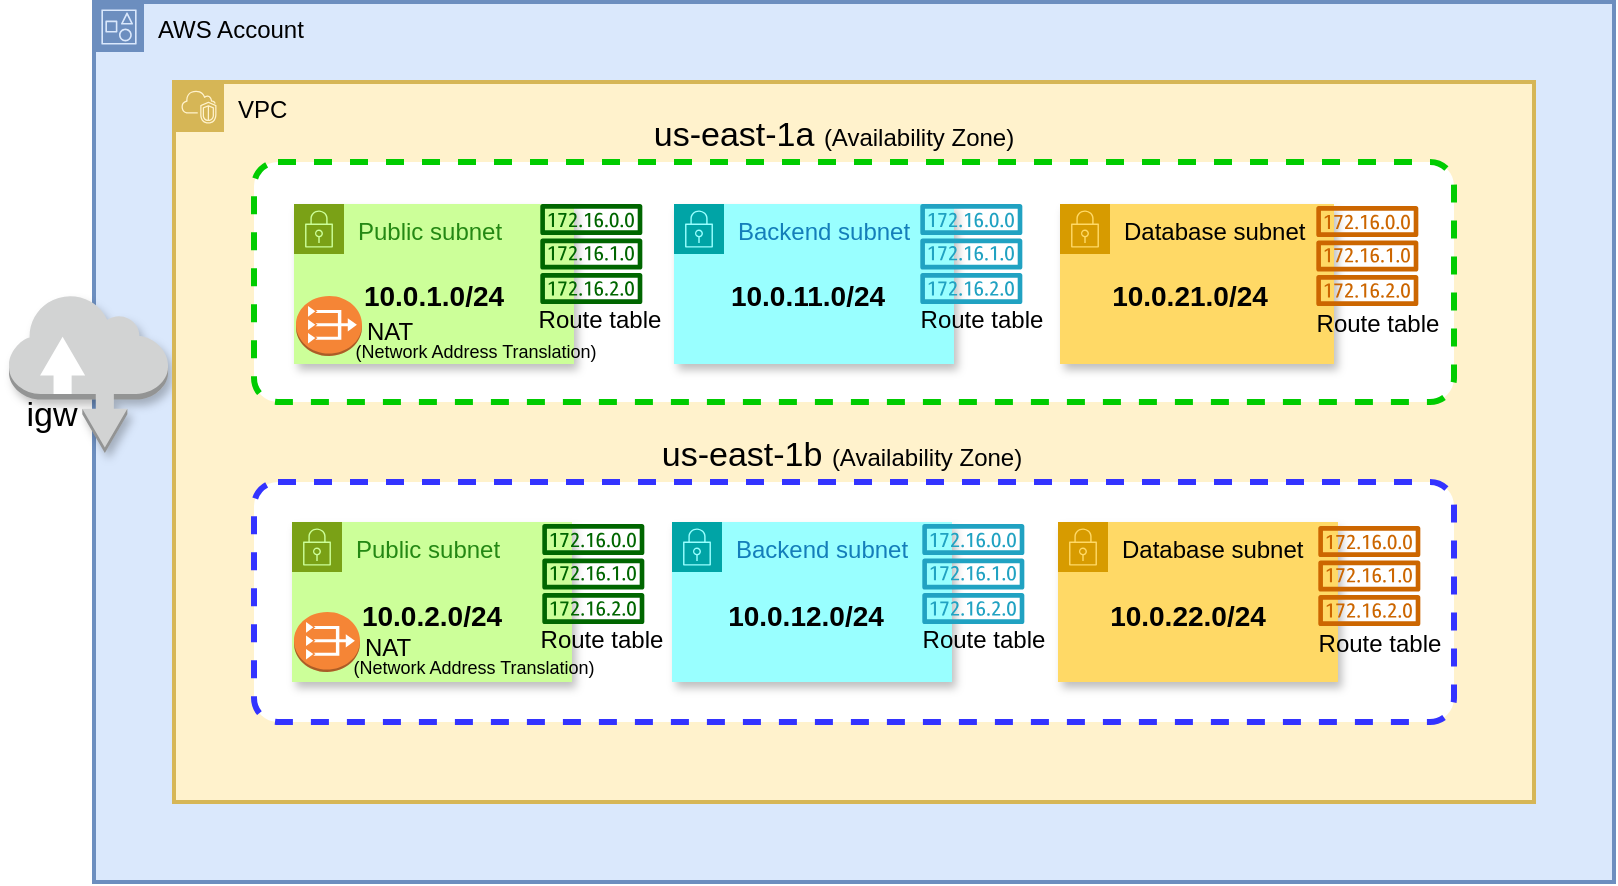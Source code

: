 <mxfile version="24.7.16">
  <diagram name="Page-1" id="ZnKDM2bqX98yLxWprDga">
    <mxGraphModel dx="1730" dy="468" grid="1" gridSize="10" guides="1" tooltips="1" connect="1" arrows="1" fold="1" page="1" pageScale="1" pageWidth="850" pageHeight="1100" math="0" shadow="0">
      <root>
        <mxCell id="0" />
        <mxCell id="1" parent="0" />
        <mxCell id="REgqDeqwUIbu9Z4DgF6a-1" value="AWS Account" style="points=[[0,0],[0.25,0],[0.5,0],[0.75,0],[1,0],[1,0.25],[1,0.5],[1,0.75],[1,1],[0.75,1],[0.5,1],[0.25,1],[0,1],[0,0.75],[0,0.5],[0,0.25]];outlineConnect=0;html=1;whiteSpace=wrap;fontSize=12;fontStyle=0;container=1;pointerEvents=0;collapsible=0;recursiveResize=0;shape=mxgraph.aws4.group;grIcon=mxgraph.aws4.group_account;verticalAlign=top;align=left;spacingLeft=30;dashed=0;strokeWidth=2;fillColor=#dae8fc;strokeColor=#6c8ebf;" vertex="1" parent="1">
          <mxGeometry x="40" y="39" width="760" height="440" as="geometry" />
        </mxCell>
        <mxCell id="REgqDeqwUIbu9Z4DgF6a-25" value="" style="outlineConnect=0;dashed=0;verticalLabelPosition=bottom;verticalAlign=top;align=center;html=1;shape=mxgraph.aws3.internet;fillColor=#D2D3D3;gradientColor=none;shadow=1;" vertex="1" parent="REgqDeqwUIbu9Z4DgF6a-1">
          <mxGeometry x="-42.5" y="146" width="79.5" height="79.5" as="geometry" />
        </mxCell>
        <mxCell id="REgqDeqwUIbu9Z4DgF6a-2" value="VPC" style="points=[[0,0],[0.25,0],[0.5,0],[0.75,0],[1,0],[1,0.25],[1,0.5],[1,0.75],[1,1],[0.75,1],[0.5,1],[0.25,1],[0,1],[0,0.75],[0,0.5],[0,0.25]];outlineConnect=0;html=1;whiteSpace=wrap;fontSize=12;fontStyle=0;container=1;pointerEvents=0;collapsible=0;recursiveResize=0;shape=mxgraph.aws4.group;grIcon=mxgraph.aws4.group_vpc2;strokeColor=#d6b656;fillColor=#fff2cc;verticalAlign=top;align=left;spacingLeft=30;dashed=0;strokeWidth=2;" vertex="1" parent="1">
          <mxGeometry x="80" y="79" width="680" height="360" as="geometry" />
        </mxCell>
        <mxCell id="REgqDeqwUIbu9Z4DgF6a-3" value="" style="rounded=1;arcSize=10;dashed=1;strokeWidth=3;strokeColor=#00CC00;" vertex="1" parent="REgqDeqwUIbu9Z4DgF6a-2">
          <mxGeometry x="40" y="40" width="600" height="120" as="geometry" />
        </mxCell>
        <mxCell id="REgqDeqwUIbu9Z4DgF6a-4" value="" style="rounded=1;arcSize=10;dashed=1;strokeWidth=3;strokeColor=#3333FF;" vertex="1" parent="REgqDeqwUIbu9Z4DgF6a-2">
          <mxGeometry x="40" y="200" width="600" height="120" as="geometry" />
        </mxCell>
        <mxCell id="REgqDeqwUIbu9Z4DgF6a-26" value="us-east-1a &lt;font style=&quot;font-size: 12px;&quot;&gt;(Availability Zone)&lt;/font&gt;" style="text;html=1;align=center;verticalAlign=middle;whiteSpace=wrap;rounded=0;fontSize=17;" vertex="1" parent="REgqDeqwUIbu9Z4DgF6a-2">
          <mxGeometry x="230" y="17" width="200" height="20" as="geometry" />
        </mxCell>
        <mxCell id="REgqDeqwUIbu9Z4DgF6a-5" value="Public subnet" style="points=[[0,0],[0.25,0],[0.5,0],[0.75,0],[1,0],[1,0.25],[1,0.5],[1,0.75],[1,1],[0.75,1],[0.5,1],[0.25,1],[0,1],[0,0.75],[0,0.5],[0,0.25]];outlineConnect=0;gradientColor=none;html=1;whiteSpace=wrap;fontSize=12;fontStyle=0;container=1;pointerEvents=0;collapsible=0;recursiveResize=0;shape=mxgraph.aws4.group;grIcon=mxgraph.aws4.group_security_group;grStroke=0;strokeColor=#7AA116;fillColor=#CCFF99;verticalAlign=top;align=left;spacingLeft=30;fontColor=#248814;dashed=0;strokeWidth=1;perimeterSpacing=1;movable=1;resizable=1;rotatable=1;deletable=1;editable=1;locked=0;connectable=1;shadow=1;" vertex="1" parent="1">
          <mxGeometry x="140" y="140" width="140" height="80" as="geometry" />
        </mxCell>
        <mxCell id="REgqDeqwUIbu9Z4DgF6a-18" value="" style="outlineConnect=0;dashed=0;verticalLabelPosition=bottom;verticalAlign=top;align=center;html=1;shape=mxgraph.aws3.vpc_nat_gateway;fillColor=#F58536;gradientColor=none;direction=east;shadow=0;" vertex="1" parent="REgqDeqwUIbu9Z4DgF6a-5">
          <mxGeometry x="1" y="46" width="33" height="30" as="geometry" />
        </mxCell>
        <mxCell id="REgqDeqwUIbu9Z4DgF6a-29" value="10.0.1.0/24" style="text;html=1;align=center;verticalAlign=middle;whiteSpace=wrap;rounded=0;fontSize=14;fontStyle=1" vertex="1" parent="REgqDeqwUIbu9Z4DgF6a-5">
          <mxGeometry x="-30" y="36" width="200" height="20" as="geometry" />
        </mxCell>
        <mxCell id="REgqDeqwUIbu9Z4DgF6a-6" value="Backend subnet" style="points=[[0,0],[0.25,0],[0.5,0],[0.75,0],[1,0],[1,0.25],[1,0.5],[1,0.75],[1,1],[0.75,1],[0.5,1],[0.25,1],[0,1],[0,0.75],[0,0.5],[0,0.25]];outlineConnect=0;gradientColor=none;html=1;whiteSpace=wrap;fontSize=12;fontStyle=0;container=1;pointerEvents=0;collapsible=0;recursiveResize=0;shape=mxgraph.aws4.group;grIcon=mxgraph.aws4.group_security_group;grStroke=0;strokeColor=#00A4A6;fillColor=#99FFFF;verticalAlign=top;align=left;spacingLeft=30;fontColor=#147EBA;dashed=0;shadow=1;" vertex="1" parent="1">
          <mxGeometry x="330" y="140" width="140" height="80" as="geometry" />
        </mxCell>
        <mxCell id="REgqDeqwUIbu9Z4DgF6a-7" value="Database subnet" style="points=[[0,0],[0.25,0],[0.5,0],[0.75,0],[1,0],[1,0.25],[1,0.5],[1,0.75],[1,1],[0.75,1],[0.5,1],[0.25,1],[0,1],[0,0.75],[0,0.5],[0,0.25]];outlineConnect=0;html=1;whiteSpace=wrap;fontSize=12;fontStyle=0;container=1;pointerEvents=0;collapsible=0;recursiveResize=0;shape=mxgraph.aws4.group;grIcon=mxgraph.aws4.group_security_group;grStroke=0;strokeColor=#d79b00;fillColor=#FFD966;verticalAlign=top;align=left;spacingLeft=30;dashed=0;shadow=1;" vertex="1" parent="1">
          <mxGeometry x="523" y="140" width="137" height="80" as="geometry" />
        </mxCell>
        <mxCell id="REgqDeqwUIbu9Z4DgF6a-8" value="Public subnet" style="points=[[0,0],[0.25,0],[0.5,0],[0.75,0],[1,0],[1,0.25],[1,0.5],[1,0.75],[1,1],[0.75,1],[0.5,1],[0.25,1],[0,1],[0,0.75],[0,0.5],[0,0.25]];outlineConnect=0;gradientColor=none;html=1;whiteSpace=wrap;fontSize=12;fontStyle=0;container=1;pointerEvents=0;collapsible=0;recursiveResize=0;shape=mxgraph.aws4.group;grIcon=mxgraph.aws4.group_security_group;grStroke=0;strokeColor=#7AA116;fillColor=#CCFF99;verticalAlign=top;align=left;spacingLeft=30;fontColor=#248814;dashed=0;strokeWidth=1;perimeterSpacing=1;shadow=1;" vertex="1" parent="1">
          <mxGeometry x="139" y="299" width="140" height="80" as="geometry" />
        </mxCell>
        <mxCell id="REgqDeqwUIbu9Z4DgF6a-9" value="Backend subnet" style="points=[[0,0],[0.25,0],[0.5,0],[0.75,0],[1,0],[1,0.25],[1,0.5],[1,0.75],[1,1],[0.75,1],[0.5,1],[0.25,1],[0,1],[0,0.75],[0,0.5],[0,0.25]];outlineConnect=0;gradientColor=none;html=1;whiteSpace=wrap;fontSize=12;fontStyle=0;container=1;pointerEvents=0;collapsible=0;recursiveResize=0;shape=mxgraph.aws4.group;grIcon=mxgraph.aws4.group_security_group;grStroke=0;strokeColor=#00A4A6;fillColor=#99FFFF;verticalAlign=top;align=left;spacingLeft=30;fontColor=#147EBA;dashed=0;shadow=1;" vertex="1" parent="1">
          <mxGeometry x="329" y="299" width="140" height="80" as="geometry" />
        </mxCell>
        <mxCell id="REgqDeqwUIbu9Z4DgF6a-10" value="Database subnet" style="points=[[0,0],[0.25,0],[0.5,0],[0.75,0],[1,0],[1,0.25],[1,0.5],[1,0.75],[1,1],[0.75,1],[0.5,1],[0.25,1],[0,1],[0,0.75],[0,0.5],[0,0.25]];outlineConnect=0;html=1;whiteSpace=wrap;fontSize=12;fontStyle=0;container=1;pointerEvents=0;collapsible=0;recursiveResize=0;shape=mxgraph.aws4.group;grIcon=mxgraph.aws4.group_security_group;grStroke=0;strokeColor=#d79b00;fillColor=#FFD966;verticalAlign=top;align=left;spacingLeft=30;dashed=0;shadow=1;" vertex="1" parent="1">
          <mxGeometry x="522" y="299" width="140" height="80" as="geometry" />
        </mxCell>
        <mxCell id="REgqDeqwUIbu9Z4DgF6a-12" value="igw" style="text;html=1;align=center;verticalAlign=middle;whiteSpace=wrap;rounded=0;fontSize=17;" vertex="1" parent="1">
          <mxGeometry x="-6" y="236" width="50" height="20" as="geometry" />
        </mxCell>
        <mxCell id="REgqDeqwUIbu9Z4DgF6a-23" value="NAT" style="text;html=1;align=center;verticalAlign=middle;whiteSpace=wrap;rounded=0;" vertex="1" parent="1">
          <mxGeometry x="158" y="189" width="60" height="30" as="geometry" />
        </mxCell>
        <mxCell id="REgqDeqwUIbu9Z4DgF6a-28" value="us-east-1b&amp;nbsp;&lt;font style=&quot;font-size: 12px;&quot;&gt;(Availability Zone)&lt;/font&gt;" style="text;html=1;align=center;verticalAlign=middle;whiteSpace=wrap;rounded=0;fontSize=17;" vertex="1" parent="1">
          <mxGeometry x="314" y="256" width="200" height="20" as="geometry" />
        </mxCell>
        <mxCell id="REgqDeqwUIbu9Z4DgF6a-30" value="10.0.11.0/24" style="text;html=1;align=center;verticalAlign=middle;whiteSpace=wrap;rounded=0;fontSize=14;fontStyle=1" vertex="1" parent="1">
          <mxGeometry x="297" y="176" width="200" height="20" as="geometry" />
        </mxCell>
        <mxCell id="REgqDeqwUIbu9Z4DgF6a-31" value="10.0.21.0/24" style="text;html=1;align=center;verticalAlign=middle;whiteSpace=wrap;rounded=0;fontSize=14;fontStyle=1" vertex="1" parent="1">
          <mxGeometry x="488" y="176" width="200" height="20" as="geometry" />
        </mxCell>
        <mxCell id="REgqDeqwUIbu9Z4DgF6a-32" value="10.0.2.0/24" style="text;html=1;align=center;verticalAlign=middle;whiteSpace=wrap;rounded=0;fontSize=14;fontStyle=1" vertex="1" parent="1">
          <mxGeometry x="109" y="336" width="200" height="20" as="geometry" />
        </mxCell>
        <mxCell id="REgqDeqwUIbu9Z4DgF6a-33" value="10.0.12.0/24" style="text;html=1;align=center;verticalAlign=middle;whiteSpace=wrap;rounded=0;fontSize=14;fontStyle=1" vertex="1" parent="1">
          <mxGeometry x="296" y="336" width="200" height="20" as="geometry" />
        </mxCell>
        <mxCell id="REgqDeqwUIbu9Z4DgF6a-34" value="10.0.22.0/24" style="text;html=1;align=center;verticalAlign=middle;whiteSpace=wrap;rounded=0;fontSize=14;fontStyle=1" vertex="1" parent="1">
          <mxGeometry x="487" y="336" width="200" height="20" as="geometry" />
        </mxCell>
        <mxCell id="REgqDeqwUIbu9Z4DgF6a-39" value="" style="sketch=0;outlineConnect=0;fontColor=#232F3E;gradientColor=none;fillColor=#21A2C2;strokeColor=none;dashed=0;verticalLabelPosition=bottom;verticalAlign=top;align=center;html=1;fontSize=12;fontStyle=0;aspect=fixed;pointerEvents=1;shape=mxgraph.aws4.route_table;" vertex="1" parent="1">
          <mxGeometry x="453" y="140" width="51.32" height="50" as="geometry" />
        </mxCell>
        <mxCell id="REgqDeqwUIbu9Z4DgF6a-41" value="Route table" style="text;html=1;align=center;verticalAlign=middle;whiteSpace=wrap;rounded=0;" vertex="1" parent="1">
          <mxGeometry x="256" y="183" width="74" height="30" as="geometry" />
        </mxCell>
        <mxCell id="REgqDeqwUIbu9Z4DgF6a-42" value="Route table" style="text;html=1;align=center;verticalAlign=middle;whiteSpace=wrap;rounded=0;" vertex="1" parent="1">
          <mxGeometry x="447" y="183" width="74" height="30" as="geometry" />
        </mxCell>
        <mxCell id="REgqDeqwUIbu9Z4DgF6a-43" value="" style="sketch=0;outlineConnect=0;fontColor=#232F3E;gradientColor=none;fillColor=#CC6600;strokeColor=none;dashed=0;verticalLabelPosition=bottom;verticalAlign=top;align=center;html=1;fontSize=12;fontStyle=0;aspect=fixed;pointerEvents=1;shape=mxgraph.aws4.route_table;" vertex="1" parent="1">
          <mxGeometry x="651" y="141" width="51.32" height="50" as="geometry" />
        </mxCell>
        <mxCell id="REgqDeqwUIbu9Z4DgF6a-44" value="Route table" style="text;html=1;align=center;verticalAlign=middle;whiteSpace=wrap;rounded=0;" vertex="1" parent="1">
          <mxGeometry x="645" y="185" width="74" height="30" as="geometry" />
        </mxCell>
        <mxCell id="REgqDeqwUIbu9Z4DgF6a-45" value="" style="sketch=0;outlineConnect=0;fontColor=#232F3E;gradientColor=none;fillColor=#006600;strokeColor=none;dashed=0;verticalLabelPosition=bottom;verticalAlign=top;align=center;html=1;fontSize=12;fontStyle=0;aspect=fixed;pointerEvents=1;shape=mxgraph.aws4.route_table;" vertex="1" parent="1">
          <mxGeometry x="263" y="140" width="51.32" height="50" as="geometry" />
        </mxCell>
        <mxCell id="REgqDeqwUIbu9Z4DgF6a-46" value="" style="sketch=0;outlineConnect=0;fontColor=#232F3E;gradientColor=none;fillColor=#21A2C2;strokeColor=none;dashed=0;verticalLabelPosition=bottom;verticalAlign=top;align=center;html=1;fontSize=12;fontStyle=0;aspect=fixed;pointerEvents=1;shape=mxgraph.aws4.route_table;" vertex="1" parent="1">
          <mxGeometry x="454" y="300" width="51.32" height="50" as="geometry" />
        </mxCell>
        <mxCell id="REgqDeqwUIbu9Z4DgF6a-47" value="Route table" style="text;html=1;align=center;verticalAlign=middle;whiteSpace=wrap;rounded=0;" vertex="1" parent="1">
          <mxGeometry x="257" y="343" width="74" height="30" as="geometry" />
        </mxCell>
        <mxCell id="REgqDeqwUIbu9Z4DgF6a-48" value="Route table" style="text;html=1;align=center;verticalAlign=middle;whiteSpace=wrap;rounded=0;" vertex="1" parent="1">
          <mxGeometry x="448" y="343" width="74" height="30" as="geometry" />
        </mxCell>
        <mxCell id="REgqDeqwUIbu9Z4DgF6a-49" value="" style="sketch=0;outlineConnect=0;fontColor=#232F3E;gradientColor=none;fillColor=#CC6600;strokeColor=none;dashed=0;verticalLabelPosition=bottom;verticalAlign=top;align=center;html=1;fontSize=12;fontStyle=0;aspect=fixed;pointerEvents=1;shape=mxgraph.aws4.route_table;" vertex="1" parent="1">
          <mxGeometry x="652" y="301" width="51.32" height="50" as="geometry" />
        </mxCell>
        <mxCell id="REgqDeqwUIbu9Z4DgF6a-50" value="Route table" style="text;html=1;align=center;verticalAlign=middle;whiteSpace=wrap;rounded=0;" vertex="1" parent="1">
          <mxGeometry x="646" y="345" width="74" height="30" as="geometry" />
        </mxCell>
        <mxCell id="REgqDeqwUIbu9Z4DgF6a-51" value="" style="sketch=0;outlineConnect=0;fontColor=#232F3E;gradientColor=none;fillColor=#006600;strokeColor=none;dashed=0;verticalLabelPosition=bottom;verticalAlign=top;align=center;html=1;fontSize=12;fontStyle=0;aspect=fixed;pointerEvents=1;shape=mxgraph.aws4.route_table;" vertex="1" parent="1">
          <mxGeometry x="264" y="300" width="51.32" height="50" as="geometry" />
        </mxCell>
        <mxCell id="REgqDeqwUIbu9Z4DgF6a-52" value="" style="outlineConnect=0;dashed=0;verticalLabelPosition=bottom;verticalAlign=top;align=center;html=1;shape=mxgraph.aws3.vpc_nat_gateway;fillColor=#F58536;gradientColor=none;direction=east;shadow=0;" vertex="1" parent="1">
          <mxGeometry x="140" y="344" width="33" height="30" as="geometry" />
        </mxCell>
        <mxCell id="REgqDeqwUIbu9Z4DgF6a-53" value="NAT" style="text;html=1;align=center;verticalAlign=middle;whiteSpace=wrap;rounded=0;" vertex="1" parent="1">
          <mxGeometry x="157" y="347" width="60" height="30" as="geometry" />
        </mxCell>
        <mxCell id="REgqDeqwUIbu9Z4DgF6a-54" value="(&lt;font style=&quot;font-size: 9px;&quot;&gt;Network Address Translation&lt;/font&gt;)" style="text;html=1;align=center;verticalAlign=middle;whiteSpace=wrap;rounded=0;fontSize=9;" vertex="1" parent="1">
          <mxGeometry x="165" y="199" width="132" height="30" as="geometry" />
        </mxCell>
        <mxCell id="REgqDeqwUIbu9Z4DgF6a-56" value="(&lt;font style=&quot;font-size: 9px;&quot;&gt;Network Address Translation&lt;/font&gt;)" style="text;html=1;align=center;verticalAlign=middle;whiteSpace=wrap;rounded=0;fontSize=9;" vertex="1" parent="1">
          <mxGeometry x="164" y="357" width="132" height="30" as="geometry" />
        </mxCell>
      </root>
    </mxGraphModel>
  </diagram>
</mxfile>
